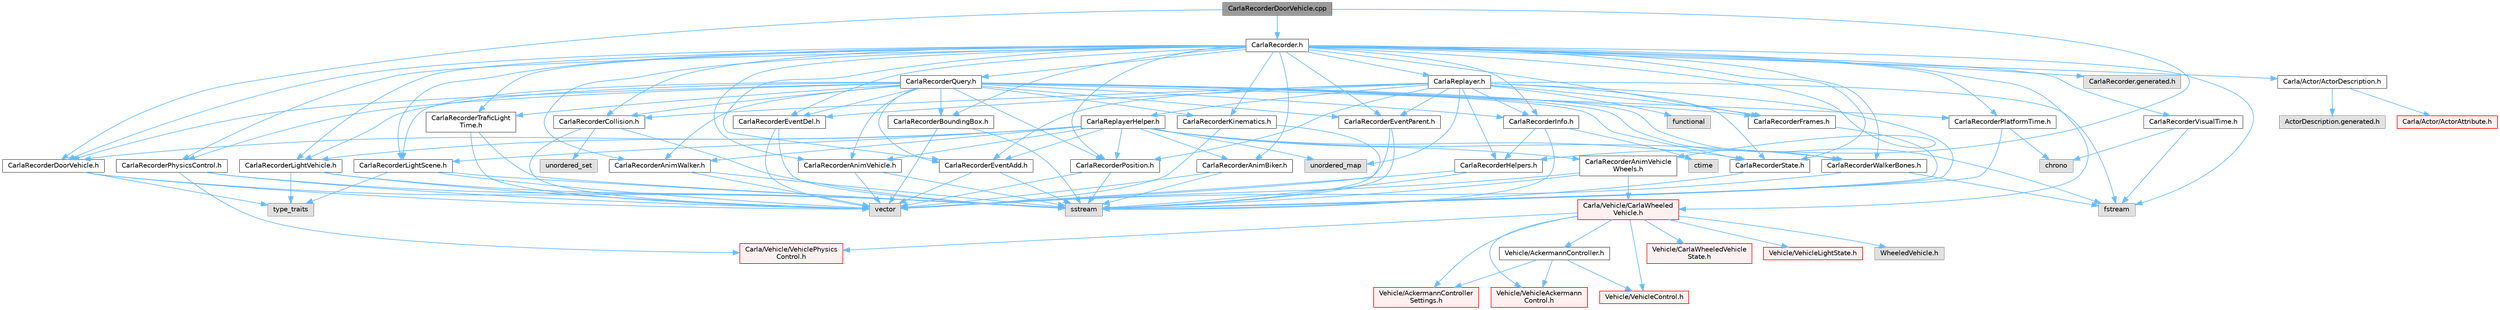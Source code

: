 digraph "CarlaRecorderDoorVehicle.cpp"
{
 // INTERACTIVE_SVG=YES
 // LATEX_PDF_SIZE
  bgcolor="transparent";
  edge [fontname=Helvetica,fontsize=10,labelfontname=Helvetica,labelfontsize=10];
  node [fontname=Helvetica,fontsize=10,shape=box,height=0.2,width=0.4];
  Node1 [id="Node000001",label="CarlaRecorderDoorVehicle.cpp",height=0.2,width=0.4,color="gray40", fillcolor="grey60", style="filled", fontcolor="black",tooltip=" "];
  Node1 -> Node2 [id="edge1_Node000001_Node000002",color="steelblue1",style="solid",tooltip=" "];
  Node2 [id="Node000002",label="CarlaRecorderDoorVehicle.h",height=0.2,width=0.4,color="grey40", fillcolor="white", style="filled",URL="$de/d44/CarlaRecorderDoorVehicle_8h.html",tooltip=" "];
  Node2 -> Node3 [id="edge2_Node000002_Node000003",color="steelblue1",style="solid",tooltip=" "];
  Node3 [id="Node000003",label="sstream",height=0.2,width=0.4,color="grey60", fillcolor="#E0E0E0", style="filled",tooltip=" "];
  Node2 -> Node4 [id="edge3_Node000002_Node000004",color="steelblue1",style="solid",tooltip=" "];
  Node4 [id="Node000004",label="vector",height=0.2,width=0.4,color="grey60", fillcolor="#E0E0E0", style="filled",tooltip=" "];
  Node2 -> Node5 [id="edge4_Node000002_Node000005",color="steelblue1",style="solid",tooltip=" "];
  Node5 [id="Node000005",label="type_traits",height=0.2,width=0.4,color="grey60", fillcolor="#E0E0E0", style="filled",tooltip=" "];
  Node1 -> Node6 [id="edge5_Node000001_Node000006",color="steelblue1",style="solid",tooltip=" "];
  Node6 [id="Node000006",label="CarlaRecorder.h",height=0.2,width=0.4,color="grey40", fillcolor="white", style="filled",URL="$d9/d6a/CarlaRecorder_8h.html",tooltip=" "];
  Node6 -> Node7 [id="edge6_Node000006_Node000007",color="steelblue1",style="solid",tooltip=" "];
  Node7 [id="Node000007",label="fstream",height=0.2,width=0.4,color="grey60", fillcolor="#E0E0E0", style="filled",tooltip=" "];
  Node6 -> Node8 [id="edge7_Node000006_Node000008",color="steelblue1",style="solid",tooltip=" "];
  Node8 [id="Node000008",label="Carla/Actor/ActorDescription.h",height=0.2,width=0.4,color="grey40", fillcolor="white", style="filled",URL="$d4/de6/Unreal_2CarlaUE4_2Plugins_2Carla_2Source_2Carla_2Actor_2ActorDescription_8h.html",tooltip=" "];
  Node8 -> Node9 [id="edge8_Node000008_Node000009",color="steelblue1",style="solid",tooltip=" "];
  Node9 [id="Node000009",label="Carla/Actor/ActorAttribute.h",height=0.2,width=0.4,color="red", fillcolor="#FFF0F0", style="filled",URL="$d6/d1a/Unreal_2CarlaUE4_2Plugins_2Carla_2Source_2Carla_2Actor_2ActorAttribute_8h.html",tooltip=" "];
  Node8 -> Node19 [id="edge9_Node000008_Node000019",color="steelblue1",style="solid",tooltip=" "];
  Node19 [id="Node000019",label="ActorDescription.generated.h",height=0.2,width=0.4,color="grey60", fillcolor="#E0E0E0", style="filled",tooltip=" "];
  Node6 -> Node20 [id="edge10_Node000006_Node000020",color="steelblue1",style="solid",tooltip=" "];
  Node20 [id="Node000020",label="CarlaRecorderTraficLight\lTime.h",height=0.2,width=0.4,color="grey40", fillcolor="white", style="filled",URL="$d0/de7/CarlaRecorderTraficLightTime_8h.html",tooltip=" "];
  Node20 -> Node3 [id="edge11_Node000020_Node000003",color="steelblue1",style="solid",tooltip=" "];
  Node20 -> Node4 [id="edge12_Node000020_Node000004",color="steelblue1",style="solid",tooltip=" "];
  Node6 -> Node21 [id="edge13_Node000006_Node000021",color="steelblue1",style="solid",tooltip=" "];
  Node21 [id="Node000021",label="CarlaRecorderPhysicsControl.h",height=0.2,width=0.4,color="grey40", fillcolor="white", style="filled",URL="$d3/d34/CarlaRecorderPhysicsControl_8h.html",tooltip=" "];
  Node21 -> Node3 [id="edge14_Node000021_Node000003",color="steelblue1",style="solid",tooltip=" "];
  Node21 -> Node4 [id="edge15_Node000021_Node000004",color="steelblue1",style="solid",tooltip=" "];
  Node21 -> Node22 [id="edge16_Node000021_Node000022",color="steelblue1",style="solid",tooltip=" "];
  Node22 [id="Node000022",label="Carla/Vehicle/VehiclePhysics\lControl.h",height=0.2,width=0.4,color="red", fillcolor="#FFF0F0", style="filled",URL="$d3/d90/Unreal_2CarlaUE4_2Plugins_2Carla_2Source_2Carla_2Vehicle_2VehiclePhysicsControl_8h.html",tooltip=" "];
  Node6 -> Node26 [id="edge17_Node000006_Node000026",color="steelblue1",style="solid",tooltip=" "];
  Node26 [id="Node000026",label="CarlaRecorderPlatformTime.h",height=0.2,width=0.4,color="grey40", fillcolor="white", style="filled",URL="$d0/de8/CarlaRecorderPlatformTime_8h.html",tooltip=" "];
  Node26 -> Node3 [id="edge18_Node000026_Node000003",color="steelblue1",style="solid",tooltip=" "];
  Node26 -> Node27 [id="edge19_Node000026_Node000027",color="steelblue1",style="solid",tooltip=" "];
  Node27 [id="Node000027",label="chrono",height=0.2,width=0.4,color="grey60", fillcolor="#E0E0E0", style="filled",tooltip=" "];
  Node6 -> Node28 [id="edge20_Node000006_Node000028",color="steelblue1",style="solid",tooltip=" "];
  Node28 [id="Node000028",label="CarlaRecorderBoundingBox.h",height=0.2,width=0.4,color="grey40", fillcolor="white", style="filled",URL="$d1/deb/CarlaRecorderBoundingBox_8h.html",tooltip=" "];
  Node28 -> Node3 [id="edge21_Node000028_Node000003",color="steelblue1",style="solid",tooltip=" "];
  Node28 -> Node4 [id="edge22_Node000028_Node000004",color="steelblue1",style="solid",tooltip=" "];
  Node6 -> Node29 [id="edge23_Node000006_Node000029",color="steelblue1",style="solid",tooltip=" "];
  Node29 [id="Node000029",label="CarlaRecorderKinematics.h",height=0.2,width=0.4,color="grey40", fillcolor="white", style="filled",URL="$d1/de3/CarlaRecorderKinematics_8h.html",tooltip=" "];
  Node29 -> Node3 [id="edge24_Node000029_Node000003",color="steelblue1",style="solid",tooltip=" "];
  Node29 -> Node4 [id="edge25_Node000029_Node000004",color="steelblue1",style="solid",tooltip=" "];
  Node6 -> Node30 [id="edge26_Node000006_Node000030",color="steelblue1",style="solid",tooltip=" "];
  Node30 [id="Node000030",label="CarlaRecorderLightScene.h",height=0.2,width=0.4,color="grey40", fillcolor="white", style="filled",URL="$d9/dc8/CarlaRecorderLightScene_8h.html",tooltip=" "];
  Node30 -> Node3 [id="edge27_Node000030_Node000003",color="steelblue1",style="solid",tooltip=" "];
  Node30 -> Node4 [id="edge28_Node000030_Node000004",color="steelblue1",style="solid",tooltip=" "];
  Node30 -> Node5 [id="edge29_Node000030_Node000005",color="steelblue1",style="solid",tooltip=" "];
  Node6 -> Node31 [id="edge30_Node000006_Node000031",color="steelblue1",style="solid",tooltip=" "];
  Node31 [id="Node000031",label="CarlaRecorderLightVehicle.h",height=0.2,width=0.4,color="grey40", fillcolor="white", style="filled",URL="$de/da8/CarlaRecorderLightVehicle_8h.html",tooltip=" "];
  Node31 -> Node3 [id="edge31_Node000031_Node000003",color="steelblue1",style="solid",tooltip=" "];
  Node31 -> Node4 [id="edge32_Node000031_Node000004",color="steelblue1",style="solid",tooltip=" "];
  Node31 -> Node5 [id="edge33_Node000031_Node000005",color="steelblue1",style="solid",tooltip=" "];
  Node6 -> Node32 [id="edge34_Node000006_Node000032",color="steelblue1",style="solid",tooltip=" "];
  Node32 [id="Node000032",label="CarlaRecorderAnimVehicle.h",height=0.2,width=0.4,color="grey40", fillcolor="white", style="filled",URL="$d6/d44/CarlaRecorderAnimVehicle_8h.html",tooltip=" "];
  Node32 -> Node3 [id="edge35_Node000032_Node000003",color="steelblue1",style="solid",tooltip=" "];
  Node32 -> Node4 [id="edge36_Node000032_Node000004",color="steelblue1",style="solid",tooltip=" "];
  Node6 -> Node33 [id="edge37_Node000006_Node000033",color="steelblue1",style="solid",tooltip=" "];
  Node33 [id="Node000033",label="CarlaRecorderAnimVehicle\lWheels.h",height=0.2,width=0.4,color="grey40", fillcolor="white", style="filled",URL="$d0/d5c/CarlaRecorderAnimVehicleWheels_8h.html",tooltip=" "];
  Node33 -> Node3 [id="edge38_Node000033_Node000003",color="steelblue1",style="solid",tooltip=" "];
  Node33 -> Node4 [id="edge39_Node000033_Node000004",color="steelblue1",style="solid",tooltip=" "];
  Node33 -> Node34 [id="edge40_Node000033_Node000034",color="steelblue1",style="solid",tooltip=" "];
  Node34 [id="Node000034",label="Carla/Vehicle/CarlaWheeled\lVehicle.h",height=0.2,width=0.4,color="red", fillcolor="#FFF0F0", style="filled",URL="$d3/d00/CarlaWheeledVehicle_8h.html",tooltip=" "];
  Node34 -> Node35 [id="edge41_Node000034_Node000035",color="steelblue1",style="solid",tooltip=" "];
  Node35 [id="Node000035",label="WheeledVehicle.h",height=0.2,width=0.4,color="grey60", fillcolor="#E0E0E0", style="filled",tooltip=" "];
  Node34 -> Node36 [id="edge42_Node000034_Node000036",color="steelblue1",style="solid",tooltip=" "];
  Node36 [id="Node000036",label="Vehicle/AckermannController.h",height=0.2,width=0.4,color="grey40", fillcolor="white", style="filled",URL="$d0/d4d/AckermannController_8h.html",tooltip=" "];
  Node36 -> Node37 [id="edge43_Node000036_Node000037",color="steelblue1",style="solid",tooltip=" "];
  Node37 [id="Node000037",label="Vehicle/AckermannController\lSettings.h",height=0.2,width=0.4,color="red", fillcolor="#FFF0F0", style="filled",URL="$df/d92/Unreal_2CarlaUE4_2Plugins_2Carla_2Source_2Carla_2Vehicle_2AckermannControllerSettings_8h.html",tooltip=" "];
  Node36 -> Node39 [id="edge44_Node000036_Node000039",color="steelblue1",style="solid",tooltip=" "];
  Node39 [id="Node000039",label="Vehicle/VehicleAckermann\lControl.h",height=0.2,width=0.4,color="red", fillcolor="#FFF0F0", style="filled",URL="$d7/d1a/Unreal_2CarlaUE4_2Plugins_2Carla_2Source_2Carla_2Vehicle_2VehicleAckermannControl_8h.html",tooltip=" "];
  Node36 -> Node41 [id="edge45_Node000036_Node000041",color="steelblue1",style="solid",tooltip=" "];
  Node41 [id="Node000041",label="Vehicle/VehicleControl.h",height=0.2,width=0.4,color="red", fillcolor="#FFF0F0", style="filled",URL="$d4/dbd/Unreal_2CarlaUE4_2Plugins_2Carla_2Source_2Carla_2Vehicle_2VehicleControl_8h.html",tooltip=" "];
  Node34 -> Node37 [id="edge46_Node000034_Node000037",color="steelblue1",style="solid",tooltip=" "];
  Node34 -> Node43 [id="edge47_Node000034_Node000043",color="steelblue1",style="solid",tooltip=" "];
  Node43 [id="Node000043",label="Vehicle/CarlaWheeledVehicle\lState.h",height=0.2,width=0.4,color="red", fillcolor="#FFF0F0", style="filled",URL="$d7/dab/CarlaWheeledVehicleState_8h.html",tooltip=" "];
  Node34 -> Node39 [id="edge48_Node000034_Node000039",color="steelblue1",style="solid",tooltip=" "];
  Node34 -> Node41 [id="edge49_Node000034_Node000041",color="steelblue1",style="solid",tooltip=" "];
  Node34 -> Node45 [id="edge50_Node000034_Node000045",color="steelblue1",style="solid",tooltip=" "];
  Node45 [id="Node000045",label="Vehicle/VehicleLightState.h",height=0.2,width=0.4,color="red", fillcolor="#FFF0F0", style="filled",URL="$d6/d6c/Unreal_2CarlaUE4_2Plugins_2Carla_2Source_2Carla_2Vehicle_2VehicleLightState_8h.html",tooltip=" "];
  Node34 -> Node22 [id="edge51_Node000034_Node000022",color="steelblue1",style="solid",tooltip=" "];
  Node6 -> Node70 [id="edge52_Node000006_Node000070",color="steelblue1",style="solid",tooltip=" "];
  Node70 [id="Node000070",label="CarlaRecorderAnimWalker.h",height=0.2,width=0.4,color="grey40", fillcolor="white", style="filled",URL="$d3/d60/CarlaRecorderAnimWalker_8h.html",tooltip=" "];
  Node70 -> Node3 [id="edge53_Node000070_Node000003",color="steelblue1",style="solid",tooltip=" "];
  Node70 -> Node4 [id="edge54_Node000070_Node000004",color="steelblue1",style="solid",tooltip=" "];
  Node6 -> Node71 [id="edge55_Node000006_Node000071",color="steelblue1",style="solid",tooltip=" "];
  Node71 [id="Node000071",label="CarlaRecorderAnimBiker.h",height=0.2,width=0.4,color="grey40", fillcolor="white", style="filled",URL="$d6/dda/CarlaRecorderAnimBiker_8h.html",tooltip=" "];
  Node71 -> Node3 [id="edge56_Node000071_Node000003",color="steelblue1",style="solid",tooltip=" "];
  Node71 -> Node4 [id="edge57_Node000071_Node000004",color="steelblue1",style="solid",tooltip=" "];
  Node6 -> Node72 [id="edge58_Node000006_Node000072",color="steelblue1",style="solid",tooltip=" "];
  Node72 [id="Node000072",label="CarlaRecorderCollision.h",height=0.2,width=0.4,color="grey40", fillcolor="white", style="filled",URL="$df/d06/CarlaRecorderCollision_8h.html",tooltip=" "];
  Node72 -> Node3 [id="edge59_Node000072_Node000003",color="steelblue1",style="solid",tooltip=" "];
  Node72 -> Node4 [id="edge60_Node000072_Node000004",color="steelblue1",style="solid",tooltip=" "];
  Node72 -> Node73 [id="edge61_Node000072_Node000073",color="steelblue1",style="solid",tooltip=" "];
  Node73 [id="Node000073",label="unordered_set",height=0.2,width=0.4,color="grey60", fillcolor="#E0E0E0", style="filled",tooltip=" "];
  Node6 -> Node74 [id="edge62_Node000006_Node000074",color="steelblue1",style="solid",tooltip=" "];
  Node74 [id="Node000074",label="CarlaRecorderEventAdd.h",height=0.2,width=0.4,color="grey40", fillcolor="white", style="filled",URL="$d0/d0e/CarlaRecorderEventAdd_8h.html",tooltip=" "];
  Node74 -> Node3 [id="edge63_Node000074_Node000003",color="steelblue1",style="solid",tooltip=" "];
  Node74 -> Node4 [id="edge64_Node000074_Node000004",color="steelblue1",style="solid",tooltip=" "];
  Node6 -> Node75 [id="edge65_Node000006_Node000075",color="steelblue1",style="solid",tooltip=" "];
  Node75 [id="Node000075",label="CarlaRecorderEventDel.h",height=0.2,width=0.4,color="grey40", fillcolor="white", style="filled",URL="$d7/d4c/CarlaRecorderEventDel_8h.html",tooltip=" "];
  Node75 -> Node3 [id="edge66_Node000075_Node000003",color="steelblue1",style="solid",tooltip=" "];
  Node75 -> Node4 [id="edge67_Node000075_Node000004",color="steelblue1",style="solid",tooltip=" "];
  Node6 -> Node76 [id="edge68_Node000006_Node000076",color="steelblue1",style="solid",tooltip=" "];
  Node76 [id="Node000076",label="CarlaRecorderEventParent.h",height=0.2,width=0.4,color="grey40", fillcolor="white", style="filled",URL="$d0/dc2/CarlaRecorderEventParent_8h.html",tooltip=" "];
  Node76 -> Node3 [id="edge69_Node000076_Node000003",color="steelblue1",style="solid",tooltip=" "];
  Node76 -> Node4 [id="edge70_Node000076_Node000004",color="steelblue1",style="solid",tooltip=" "];
  Node6 -> Node77 [id="edge71_Node000006_Node000077",color="steelblue1",style="solid",tooltip=" "];
  Node77 [id="Node000077",label="CarlaRecorderFrames.h",height=0.2,width=0.4,color="grey40", fillcolor="white", style="filled",URL="$dc/dfc/CarlaRecorderFrames_8h.html",tooltip=" "];
  Node77 -> Node3 [id="edge72_Node000077_Node000003",color="steelblue1",style="solid",tooltip=" "];
  Node6 -> Node78 [id="edge73_Node000006_Node000078",color="steelblue1",style="solid",tooltip=" "];
  Node78 [id="Node000078",label="CarlaRecorderInfo.h",height=0.2,width=0.4,color="grey40", fillcolor="white", style="filled",URL="$df/de9/CarlaRecorderInfo_8h.html",tooltip=" "];
  Node78 -> Node79 [id="edge74_Node000078_Node000079",color="steelblue1",style="solid",tooltip=" "];
  Node79 [id="Node000079",label="CarlaRecorderHelpers.h",height=0.2,width=0.4,color="grey40", fillcolor="white", style="filled",URL="$d6/dd1/CarlaRecorderHelpers_8h.html",tooltip=" "];
  Node79 -> Node3 [id="edge75_Node000079_Node000003",color="steelblue1",style="solid",tooltip=" "];
  Node79 -> Node4 [id="edge76_Node000079_Node000004",color="steelblue1",style="solid",tooltip=" "];
  Node78 -> Node3 [id="edge77_Node000078_Node000003",color="steelblue1",style="solid",tooltip=" "];
  Node78 -> Node80 [id="edge78_Node000078_Node000080",color="steelblue1",style="solid",tooltip=" "];
  Node80 [id="Node000080",label="ctime",height=0.2,width=0.4,color="grey60", fillcolor="#E0E0E0", style="filled",tooltip=" "];
  Node6 -> Node81 [id="edge79_Node000006_Node000081",color="steelblue1",style="solid",tooltip=" "];
  Node81 [id="Node000081",label="CarlaRecorderPosition.h",height=0.2,width=0.4,color="grey40", fillcolor="white", style="filled",URL="$dc/d20/CarlaRecorderPosition_8h.html",tooltip=" "];
  Node81 -> Node3 [id="edge80_Node000081_Node000003",color="steelblue1",style="solid",tooltip=" "];
  Node81 -> Node4 [id="edge81_Node000081_Node000004",color="steelblue1",style="solid",tooltip=" "];
  Node6 -> Node82 [id="edge82_Node000006_Node000082",color="steelblue1",style="solid",tooltip=" "];
  Node82 [id="Node000082",label="CarlaRecorderQuery.h",height=0.2,width=0.4,color="grey40", fillcolor="white", style="filled",URL="$d7/dbd/CarlaRecorderQuery_8h.html",tooltip=" "];
  Node82 -> Node7 [id="edge83_Node000082_Node000007",color="steelblue1",style="solid",tooltip=" "];
  Node82 -> Node20 [id="edge84_Node000082_Node000020",color="steelblue1",style="solid",tooltip=" "];
  Node82 -> Node21 [id="edge85_Node000082_Node000021",color="steelblue1",style="solid",tooltip=" "];
  Node82 -> Node26 [id="edge86_Node000082_Node000026",color="steelblue1",style="solid",tooltip=" "];
  Node82 -> Node28 [id="edge87_Node000082_Node000028",color="steelblue1",style="solid",tooltip=" "];
  Node82 -> Node29 [id="edge88_Node000082_Node000029",color="steelblue1",style="solid",tooltip=" "];
  Node82 -> Node30 [id="edge89_Node000082_Node000030",color="steelblue1",style="solid",tooltip=" "];
  Node82 -> Node31 [id="edge90_Node000082_Node000031",color="steelblue1",style="solid",tooltip=" "];
  Node82 -> Node70 [id="edge91_Node000082_Node000070",color="steelblue1",style="solid",tooltip=" "];
  Node82 -> Node32 [id="edge92_Node000082_Node000032",color="steelblue1",style="solid",tooltip=" "];
  Node82 -> Node72 [id="edge93_Node000082_Node000072",color="steelblue1",style="solid",tooltip=" "];
  Node82 -> Node74 [id="edge94_Node000082_Node000074",color="steelblue1",style="solid",tooltip=" "];
  Node82 -> Node75 [id="edge95_Node000082_Node000075",color="steelblue1",style="solid",tooltip=" "];
  Node82 -> Node76 [id="edge96_Node000082_Node000076",color="steelblue1",style="solid",tooltip=" "];
  Node82 -> Node77 [id="edge97_Node000082_Node000077",color="steelblue1",style="solid",tooltip=" "];
  Node82 -> Node78 [id="edge98_Node000082_Node000078",color="steelblue1",style="solid",tooltip=" "];
  Node82 -> Node81 [id="edge99_Node000082_Node000081",color="steelblue1",style="solid",tooltip=" "];
  Node82 -> Node83 [id="edge100_Node000082_Node000083",color="steelblue1",style="solid",tooltip=" "];
  Node83 [id="Node000083",label="CarlaRecorderState.h",height=0.2,width=0.4,color="grey40", fillcolor="white", style="filled",URL="$da/d32/CarlaRecorderState_8h.html",tooltip=" "];
  Node83 -> Node3 [id="edge101_Node000083_Node000003",color="steelblue1",style="solid",tooltip=" "];
  Node82 -> Node84 [id="edge102_Node000082_Node000084",color="steelblue1",style="solid",tooltip=" "];
  Node84 [id="Node000084",label="CarlaRecorderWalkerBones.h",height=0.2,width=0.4,color="grey40", fillcolor="white", style="filled",URL="$da/dfe/CarlaRecorderWalkerBones_8h.html",tooltip=" "];
  Node84 -> Node7 [id="edge103_Node000084_Node000007",color="steelblue1",style="solid",tooltip=" "];
  Node84 -> Node4 [id="edge104_Node000084_Node000004",color="steelblue1",style="solid",tooltip=" "];
  Node82 -> Node2 [id="edge105_Node000082_Node000002",color="steelblue1",style="solid",tooltip=" "];
  Node6 -> Node83 [id="edge106_Node000006_Node000083",color="steelblue1",style="solid",tooltip=" "];
  Node6 -> Node85 [id="edge107_Node000006_Node000085",color="steelblue1",style="solid",tooltip=" "];
  Node85 [id="Node000085",label="CarlaRecorderVisualTime.h",height=0.2,width=0.4,color="grey40", fillcolor="white", style="filled",URL="$d3/db8/CarlaRecorderVisualTime_8h.html",tooltip=" "];
  Node85 -> Node7 [id="edge108_Node000085_Node000007",color="steelblue1",style="solid",tooltip=" "];
  Node85 -> Node27 [id="edge109_Node000085_Node000027",color="steelblue1",style="solid",tooltip=" "];
  Node6 -> Node84 [id="edge110_Node000006_Node000084",color="steelblue1",style="solid",tooltip=" "];
  Node6 -> Node2 [id="edge111_Node000006_Node000002",color="steelblue1",style="solid",tooltip=" "];
  Node6 -> Node86 [id="edge112_Node000006_Node000086",color="steelblue1",style="solid",tooltip=" "];
  Node86 [id="Node000086",label="CarlaReplayer.h",height=0.2,width=0.4,color="grey40", fillcolor="white", style="filled",URL="$de/dea/CarlaReplayer_8h.html",tooltip=" "];
  Node86 -> Node7 [id="edge113_Node000086_Node000007",color="steelblue1",style="solid",tooltip=" "];
  Node86 -> Node3 [id="edge114_Node000086_Node000003",color="steelblue1",style="solid",tooltip=" "];
  Node86 -> Node87 [id="edge115_Node000086_Node000087",color="steelblue1",style="solid",tooltip=" "];
  Node87 [id="Node000087",label="unordered_map",height=0.2,width=0.4,color="grey60", fillcolor="#E0E0E0", style="filled",tooltip=" "];
  Node86 -> Node88 [id="edge116_Node000086_Node000088",color="steelblue1",style="solid",tooltip=" "];
  Node88 [id="Node000088",label="functional",height=0.2,width=0.4,color="grey60", fillcolor="#E0E0E0", style="filled",tooltip=" "];
  Node86 -> Node78 [id="edge117_Node000086_Node000078",color="steelblue1",style="solid",tooltip=" "];
  Node86 -> Node77 [id="edge118_Node000086_Node000077",color="steelblue1",style="solid",tooltip=" "];
  Node86 -> Node74 [id="edge119_Node000086_Node000074",color="steelblue1",style="solid",tooltip=" "];
  Node86 -> Node75 [id="edge120_Node000086_Node000075",color="steelblue1",style="solid",tooltip=" "];
  Node86 -> Node76 [id="edge121_Node000086_Node000076",color="steelblue1",style="solid",tooltip=" "];
  Node86 -> Node72 [id="edge122_Node000086_Node000072",color="steelblue1",style="solid",tooltip=" "];
  Node86 -> Node81 [id="edge123_Node000086_Node000081",color="steelblue1",style="solid",tooltip=" "];
  Node86 -> Node83 [id="edge124_Node000086_Node000083",color="steelblue1",style="solid",tooltip=" "];
  Node86 -> Node79 [id="edge125_Node000086_Node000079",color="steelblue1",style="solid",tooltip=" "];
  Node86 -> Node89 [id="edge126_Node000086_Node000089",color="steelblue1",style="solid",tooltip=" "];
  Node89 [id="Node000089",label="CarlaReplayerHelper.h",height=0.2,width=0.4,color="grey40", fillcolor="white", style="filled",URL="$d1/d62/CarlaReplayerHelper_8h.html",tooltip=" "];
  Node89 -> Node74 [id="edge127_Node000089_Node000074",color="steelblue1",style="solid",tooltip=" "];
  Node89 -> Node81 [id="edge128_Node000089_Node000081",color="steelblue1",style="solid",tooltip=" "];
  Node89 -> Node83 [id="edge129_Node000089_Node000083",color="steelblue1",style="solid",tooltip=" "];
  Node89 -> Node71 [id="edge130_Node000089_Node000071",color="steelblue1",style="solid",tooltip=" "];
  Node89 -> Node70 [id="edge131_Node000089_Node000070",color="steelblue1",style="solid",tooltip=" "];
  Node89 -> Node32 [id="edge132_Node000089_Node000032",color="steelblue1",style="solid",tooltip=" "];
  Node89 -> Node33 [id="edge133_Node000089_Node000033",color="steelblue1",style="solid",tooltip=" "];
  Node89 -> Node31 [id="edge134_Node000089_Node000031",color="steelblue1",style="solid",tooltip=" "];
  Node89 -> Node30 [id="edge135_Node000089_Node000030",color="steelblue1",style="solid",tooltip=" "];
  Node89 -> Node2 [id="edge136_Node000089_Node000002",color="steelblue1",style="solid",tooltip=" "];
  Node89 -> Node84 [id="edge137_Node000089_Node000084",color="steelblue1",style="solid",tooltip=" "];
  Node89 -> Node87 [id="edge138_Node000089_Node000087",color="steelblue1",style="solid",tooltip=" "];
  Node6 -> Node34 [id="edge139_Node000006_Node000034",color="steelblue1",style="solid",tooltip=" "];
  Node6 -> Node90 [id="edge140_Node000006_Node000090",color="steelblue1",style="solid",tooltip=" "];
  Node90 [id="Node000090",label="CarlaRecorder.generated.h",height=0.2,width=0.4,color="grey60", fillcolor="#E0E0E0", style="filled",tooltip=" "];
  Node1 -> Node79 [id="edge141_Node000001_Node000079",color="steelblue1",style="solid",tooltip=" "];
}
